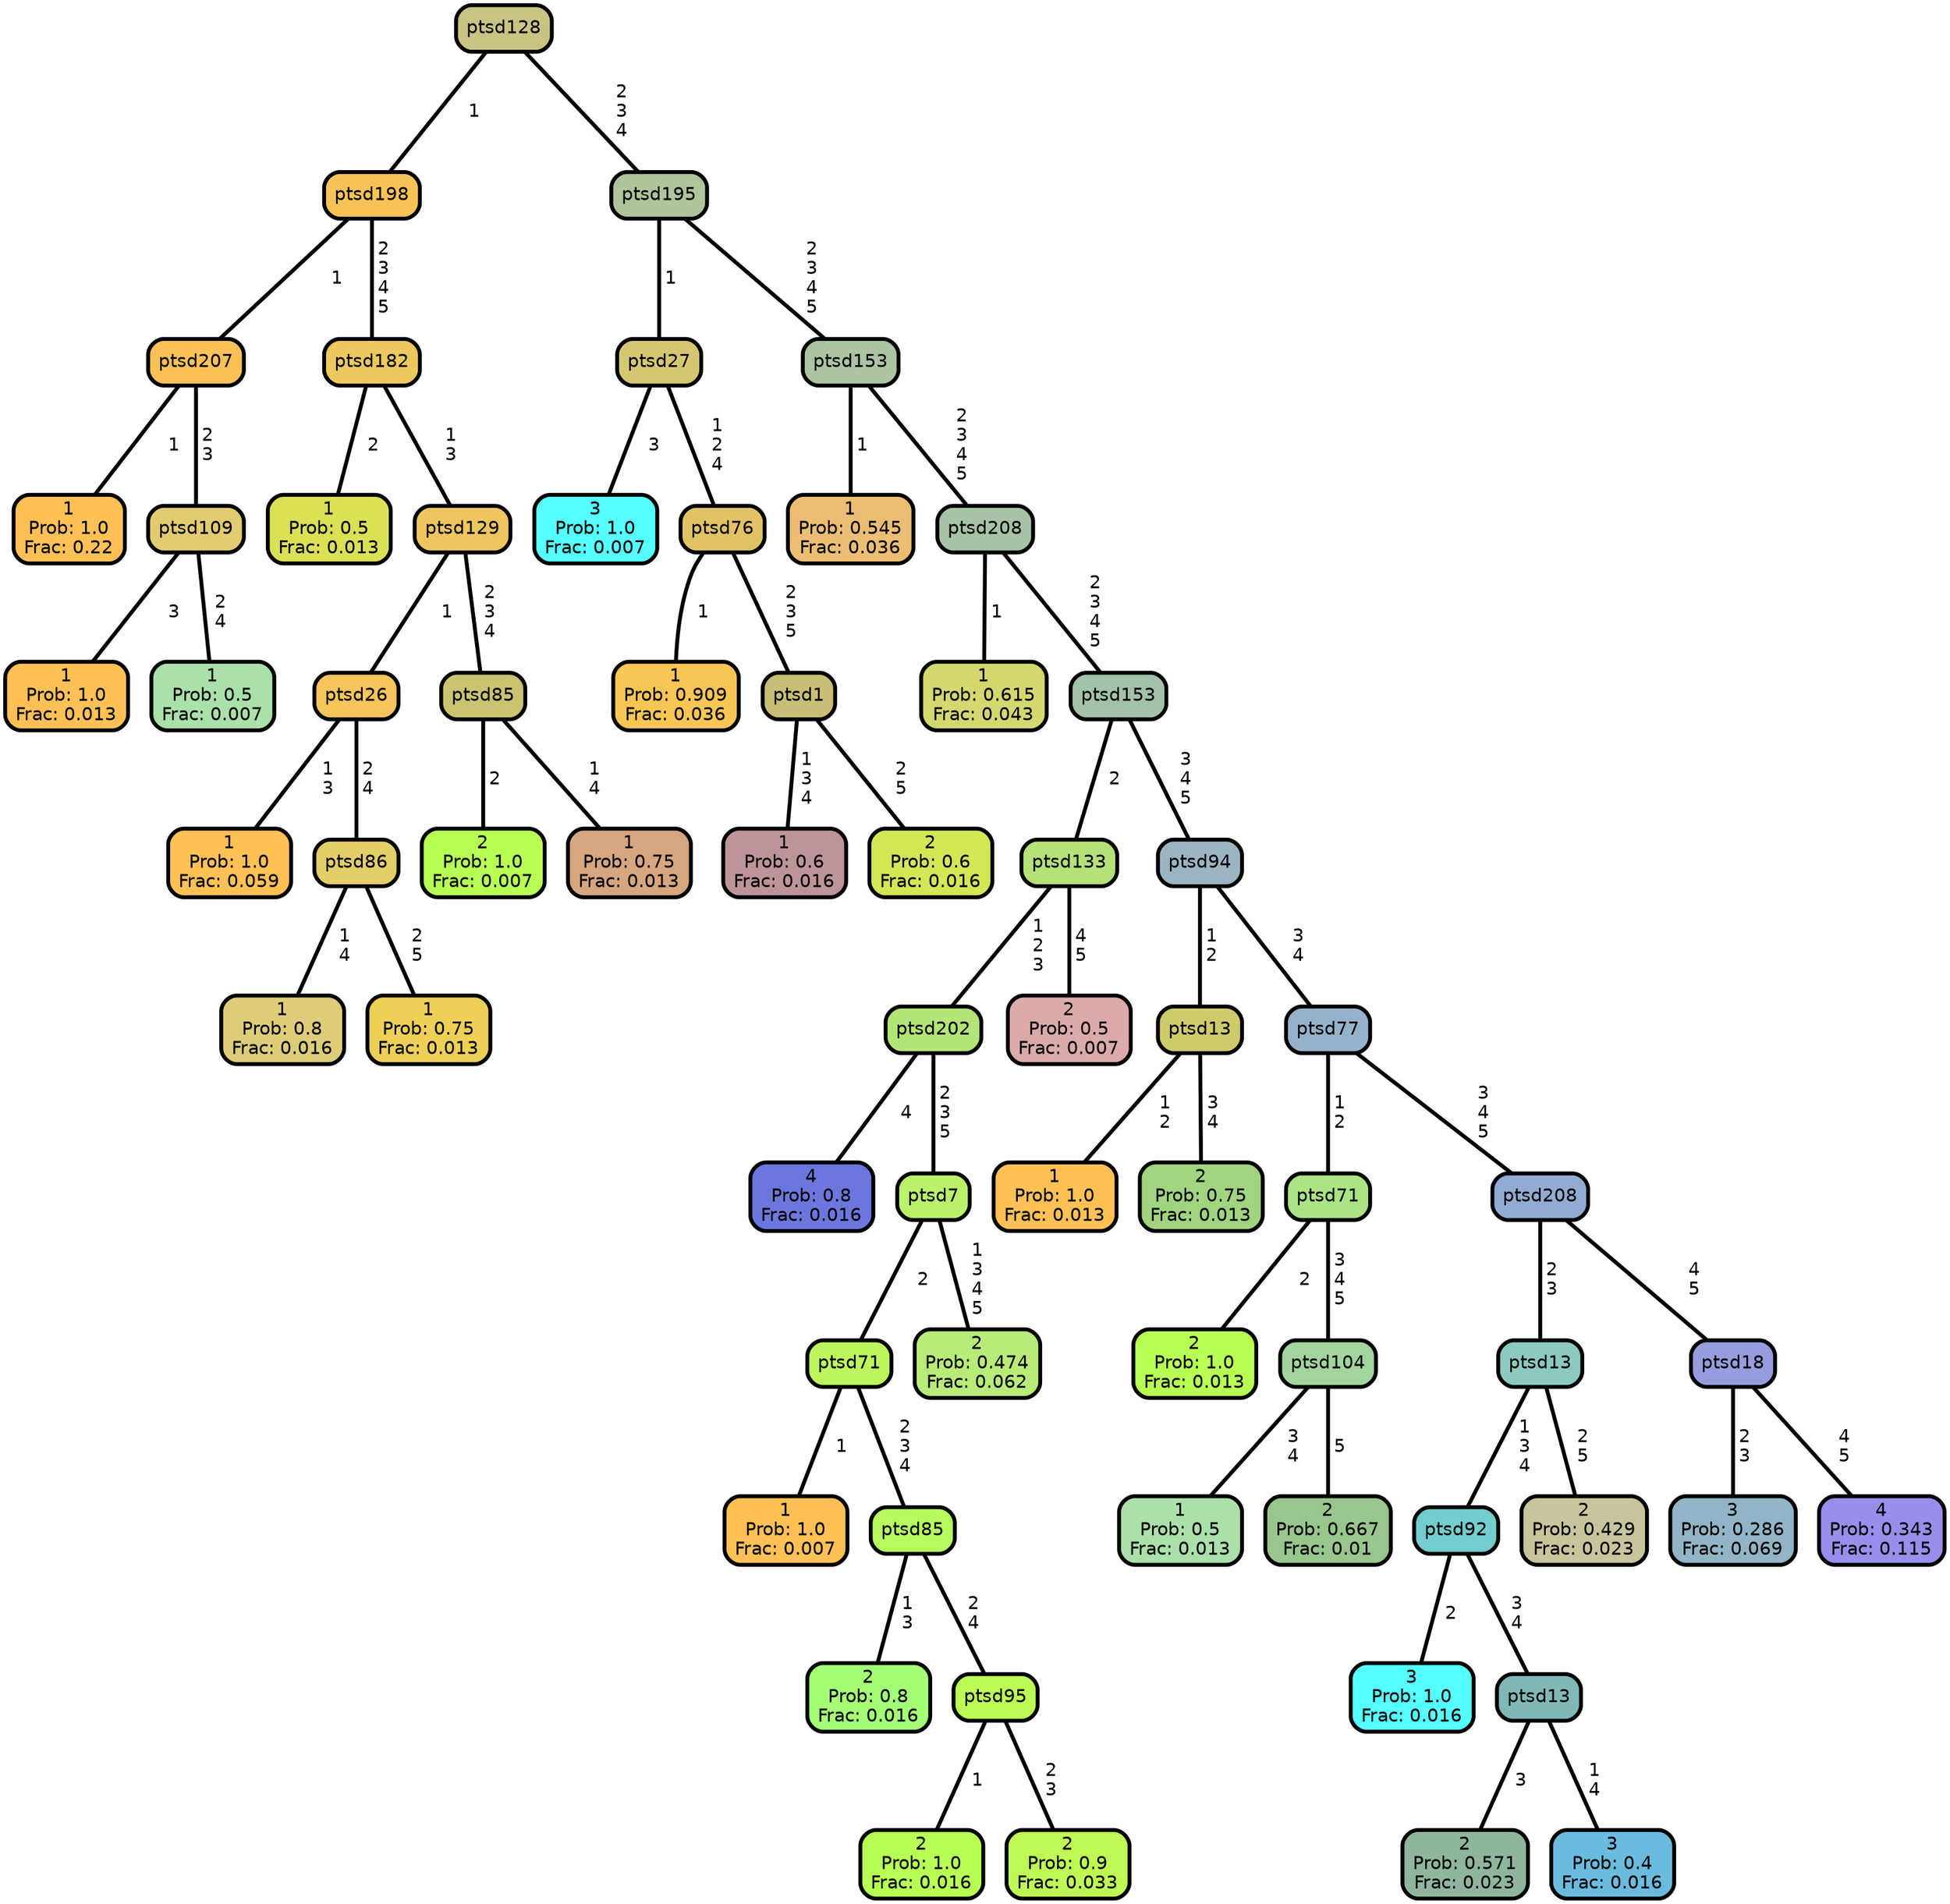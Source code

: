 graph Tree {
node [shape=box, style="filled, rounded",color="black",penwidth="3",fontcolor="black",                 fontname=helvetica] ;
graph [ranksep="0 equally", splines=straight,                 bgcolor=transparent, dpi=200] ;
edge [fontname=helvetica, color=black] ;
0 [label="1
Prob: 1.0
Frac: 0.22", fillcolor="#ffc155"] ;
1 [label="ptsd207", fillcolor="#fcc157"] ;
2 [label="1
Prob: 1.0
Frac: 0.013", fillcolor="#ffc155"] ;
3 [label="ptsd109", fillcolor="#e2cb71"] ;
4 [label="1
Prob: 0.5
Frac: 0.007", fillcolor="#aae0aa"] ;
5 [label="ptsd198", fillcolor="#f7c359"] ;
6 [label="1
Prob: 0.5
Frac: 0.013", fillcolor="#dbe055"] ;
7 [label="ptsd182", fillcolor="#ecc85e"] ;
8 [label="1
Prob: 1.0
Frac: 0.059", fillcolor="#ffc155"] ;
9 [label="ptsd26", fillcolor="#f6c55b"] ;
10 [label="1
Prob: 0.8
Frac: 0.016", fillcolor="#ddcd77"] ;
11 [label="ptsd86", fillcolor="#e4ce67"] ;
12 [label="1
Prob: 0.75
Frac: 0.013", fillcolor="#edd055"] ;
13 [label="ptsd129", fillcolor="#eec55f"] ;
14 [label="2
Prob: 1.0
Frac: 0.007", fillcolor="#b8ff55"] ;
15 [label="ptsd85", fillcolor="#cbc371"] ;
16 [label="1
Prob: 0.75
Frac: 0.013", fillcolor="#d5a67f"] ;
17 [label="ptsd128", fillcolor="#c9c484"] ;
18 [label="3
Prob: 1.0
Frac: 0.007", fillcolor="#55ffff"] ;
19 [label="ptsd27", fillcolor="#d5c772"] ;
20 [label="1
Prob: 0.909
Frac: 0.036", fillcolor="#f8c655"] ;
21 [label="ptsd76", fillcolor="#e1c265"] ;
22 [label="1
Prob: 0.6
Frac: 0.016", fillcolor="#bd9599"] ;
23 [label="ptsd1", fillcolor="#c8be77"] ;
24 [label="2
Prob: 0.6
Frac: 0.016", fillcolor="#d4e655"] ;
25 [label="ptsd195", fillcolor="#b0c49c"] ;
26 [label="1
Prob: 0.545
Frac: 0.036", fillcolor="#ebbe73"] ;
27 [label="ptsd153", fillcolor="#abc4a2"] ;
28 [label="1
Prob: 0.615
Frac: 0.043", fillcolor="#d4d86f"] ;
29 [label="ptsd208", fillcolor="#a6c4a5"] ;
30 [label="4
Prob: 0.8
Frac: 0.016", fillcolor="#6c77dd"] ;
31 [label="ptsd202", fillcolor="#b2e476"] ;
32 [label="1
Prob: 1.0
Frac: 0.007", fillcolor="#ffc155"] ;
33 [label="ptsd71", fillcolor="#bdf65c"] ;
34 [label="2
Prob: 0.8
Frac: 0.016", fillcolor="#a4ff77"] ;
35 [label="ptsd85", fillcolor="#b6fb5d"] ;
36 [label="2
Prob: 1.0
Frac: 0.016", fillcolor="#b8ff55"] ;
37 [label="ptsd95", fillcolor="#bcfa55"] ;
38 [label="2
Prob: 0.9
Frac: 0.033", fillcolor="#bff855"] ;
39 [label="ptsd7", fillcolor="#bbf169"] ;
40 [label="2
Prob: 0.474
Frac: 0.062", fillcolor="#b9eb78"] ;
41 [label="ptsd133", fillcolor="#b4e178"] ;
42 [label="2
Prob: 0.5
Frac: 0.007", fillcolor="#dbaaaa"] ;
43 [label="ptsd153", fillcolor="#a2c2aa"] ;
44 [label="1
Prob: 1.0
Frac: 0.013", fillcolor="#ffc155"] ;
45 [label="ptsd13", fillcolor="#cfca6a"] ;
46 [label="2
Prob: 0.75
Frac: 0.013", fillcolor="#a0d47f"] ;
47 [label="ptsd94", fillcolor="#9ab4c2"] ;
48 [label="2
Prob: 1.0
Frac: 0.013", fillcolor="#b8ff55"] ;
49 [label="ptsd71", fillcolor="#aae483"] ;
50 [label="1
Prob: 0.5
Frac: 0.013", fillcolor="#aae0aa"] ;
51 [label="ptsd104", fillcolor="#a2d59d"] ;
52 [label="2
Prob: 0.667
Frac: 0.01", fillcolor="#98c68d"] ;
53 [label="ptsd77", fillcolor="#95b2ca"] ;
54 [label="3
Prob: 1.0
Frac: 0.016", fillcolor="#55ffff"] ;
55 [label="ptsd92", fillcolor="#73cdcd"] ;
56 [label="2
Prob: 0.571
Frac: 0.023", fillcolor="#8fb69d"] ;
57 [label="ptsd13", fillcolor="#80b8b8"] ;
58 [label="3
Prob: 0.4
Frac: 0.016", fillcolor="#6abbdd"] ;
59 [label="ptsd13", fillcolor="#8ccabf"] ;
60 [label="2
Prob: 0.429
Frac: 0.023", fillcolor="#c8c59d"] ;
61 [label="ptsd208", fillcolor="#92abd4"] ;
62 [label="3
Prob: 0.286
Frac: 0.069", fillcolor="#91b5c6"] ;
63 [label="ptsd18", fillcolor="#959ddd"] ;
64 [label="4
Prob: 0.343
Frac: 0.115", fillcolor="#978feb"] ;
1 -- 0 [label=" 1",penwidth=3] ;
1 -- 3 [label=" 2\n 3",penwidth=3] ;
3 -- 2 [label=" 3",penwidth=3] ;
3 -- 4 [label=" 2\n 4",penwidth=3] ;
5 -- 1 [label=" 1",penwidth=3] ;
5 -- 7 [label=" 2\n 3\n 4\n 5",penwidth=3] ;
7 -- 6 [label=" 2",penwidth=3] ;
7 -- 13 [label=" 1\n 3",penwidth=3] ;
9 -- 8 [label=" 1\n 3",penwidth=3] ;
9 -- 11 [label=" 2\n 4",penwidth=3] ;
11 -- 10 [label=" 1\n 4",penwidth=3] ;
11 -- 12 [label=" 2\n 5",penwidth=3] ;
13 -- 9 [label=" 1",penwidth=3] ;
13 -- 15 [label=" 2\n 3\n 4",penwidth=3] ;
15 -- 14 [label=" 2",penwidth=3] ;
15 -- 16 [label=" 1\n 4",penwidth=3] ;
17 -- 5 [label=" 1",penwidth=3] ;
17 -- 25 [label=" 2\n 3\n 4",penwidth=3] ;
19 -- 18 [label=" 3",penwidth=3] ;
19 -- 21 [label=" 1\n 2\n 4",penwidth=3] ;
21 -- 20 [label=" 1",penwidth=3] ;
21 -- 23 [label=" 2\n 3\n 5",penwidth=3] ;
23 -- 22 [label=" 1\n 3\n 4",penwidth=3] ;
23 -- 24 [label=" 2\n 5",penwidth=3] ;
25 -- 19 [label=" 1",penwidth=3] ;
25 -- 27 [label=" 2\n 3\n 4\n 5",penwidth=3] ;
27 -- 26 [label=" 1",penwidth=3] ;
27 -- 29 [label=" 2\n 3\n 4\n 5",penwidth=3] ;
29 -- 28 [label=" 1",penwidth=3] ;
29 -- 43 [label=" 2\n 3\n 4\n 5",penwidth=3] ;
31 -- 30 [label=" 4",penwidth=3] ;
31 -- 39 [label=" 2\n 3\n 5",penwidth=3] ;
33 -- 32 [label=" 1",penwidth=3] ;
33 -- 35 [label=" 2\n 3\n 4",penwidth=3] ;
35 -- 34 [label=" 1\n 3",penwidth=3] ;
35 -- 37 [label=" 2\n 4",penwidth=3] ;
37 -- 36 [label=" 1",penwidth=3] ;
37 -- 38 [label=" 2\n 3",penwidth=3] ;
39 -- 33 [label=" 2",penwidth=3] ;
39 -- 40 [label=" 1\n 3\n 4\n 5",penwidth=3] ;
41 -- 31 [label=" 1\n 2\n 3",penwidth=3] ;
41 -- 42 [label=" 4\n 5",penwidth=3] ;
43 -- 41 [label=" 2",penwidth=3] ;
43 -- 47 [label=" 3\n 4\n 5",penwidth=3] ;
45 -- 44 [label=" 1\n 2",penwidth=3] ;
45 -- 46 [label=" 3\n 4",penwidth=3] ;
47 -- 45 [label=" 1\n 2",penwidth=3] ;
47 -- 53 [label=" 3\n 4",penwidth=3] ;
49 -- 48 [label=" 2",penwidth=3] ;
49 -- 51 [label=" 3\n 4\n 5",penwidth=3] ;
51 -- 50 [label=" 3\n 4",penwidth=3] ;
51 -- 52 [label=" 5",penwidth=3] ;
53 -- 49 [label=" 1\n 2",penwidth=3] ;
53 -- 61 [label=" 3\n 4\n 5",penwidth=3] ;
55 -- 54 [label=" 2",penwidth=3] ;
55 -- 57 [label=" 3\n 4",penwidth=3] ;
57 -- 56 [label=" 3",penwidth=3] ;
57 -- 58 [label=" 1\n 4",penwidth=3] ;
59 -- 55 [label=" 1\n 3\n 4",penwidth=3] ;
59 -- 60 [label=" 2\n 5",penwidth=3] ;
61 -- 59 [label=" 2\n 3",penwidth=3] ;
61 -- 63 [label=" 4\n 5",penwidth=3] ;
63 -- 62 [label=" 2\n 3",penwidth=3] ;
63 -- 64 [label=" 4\n 5",penwidth=3] ;
{rank = same;}}